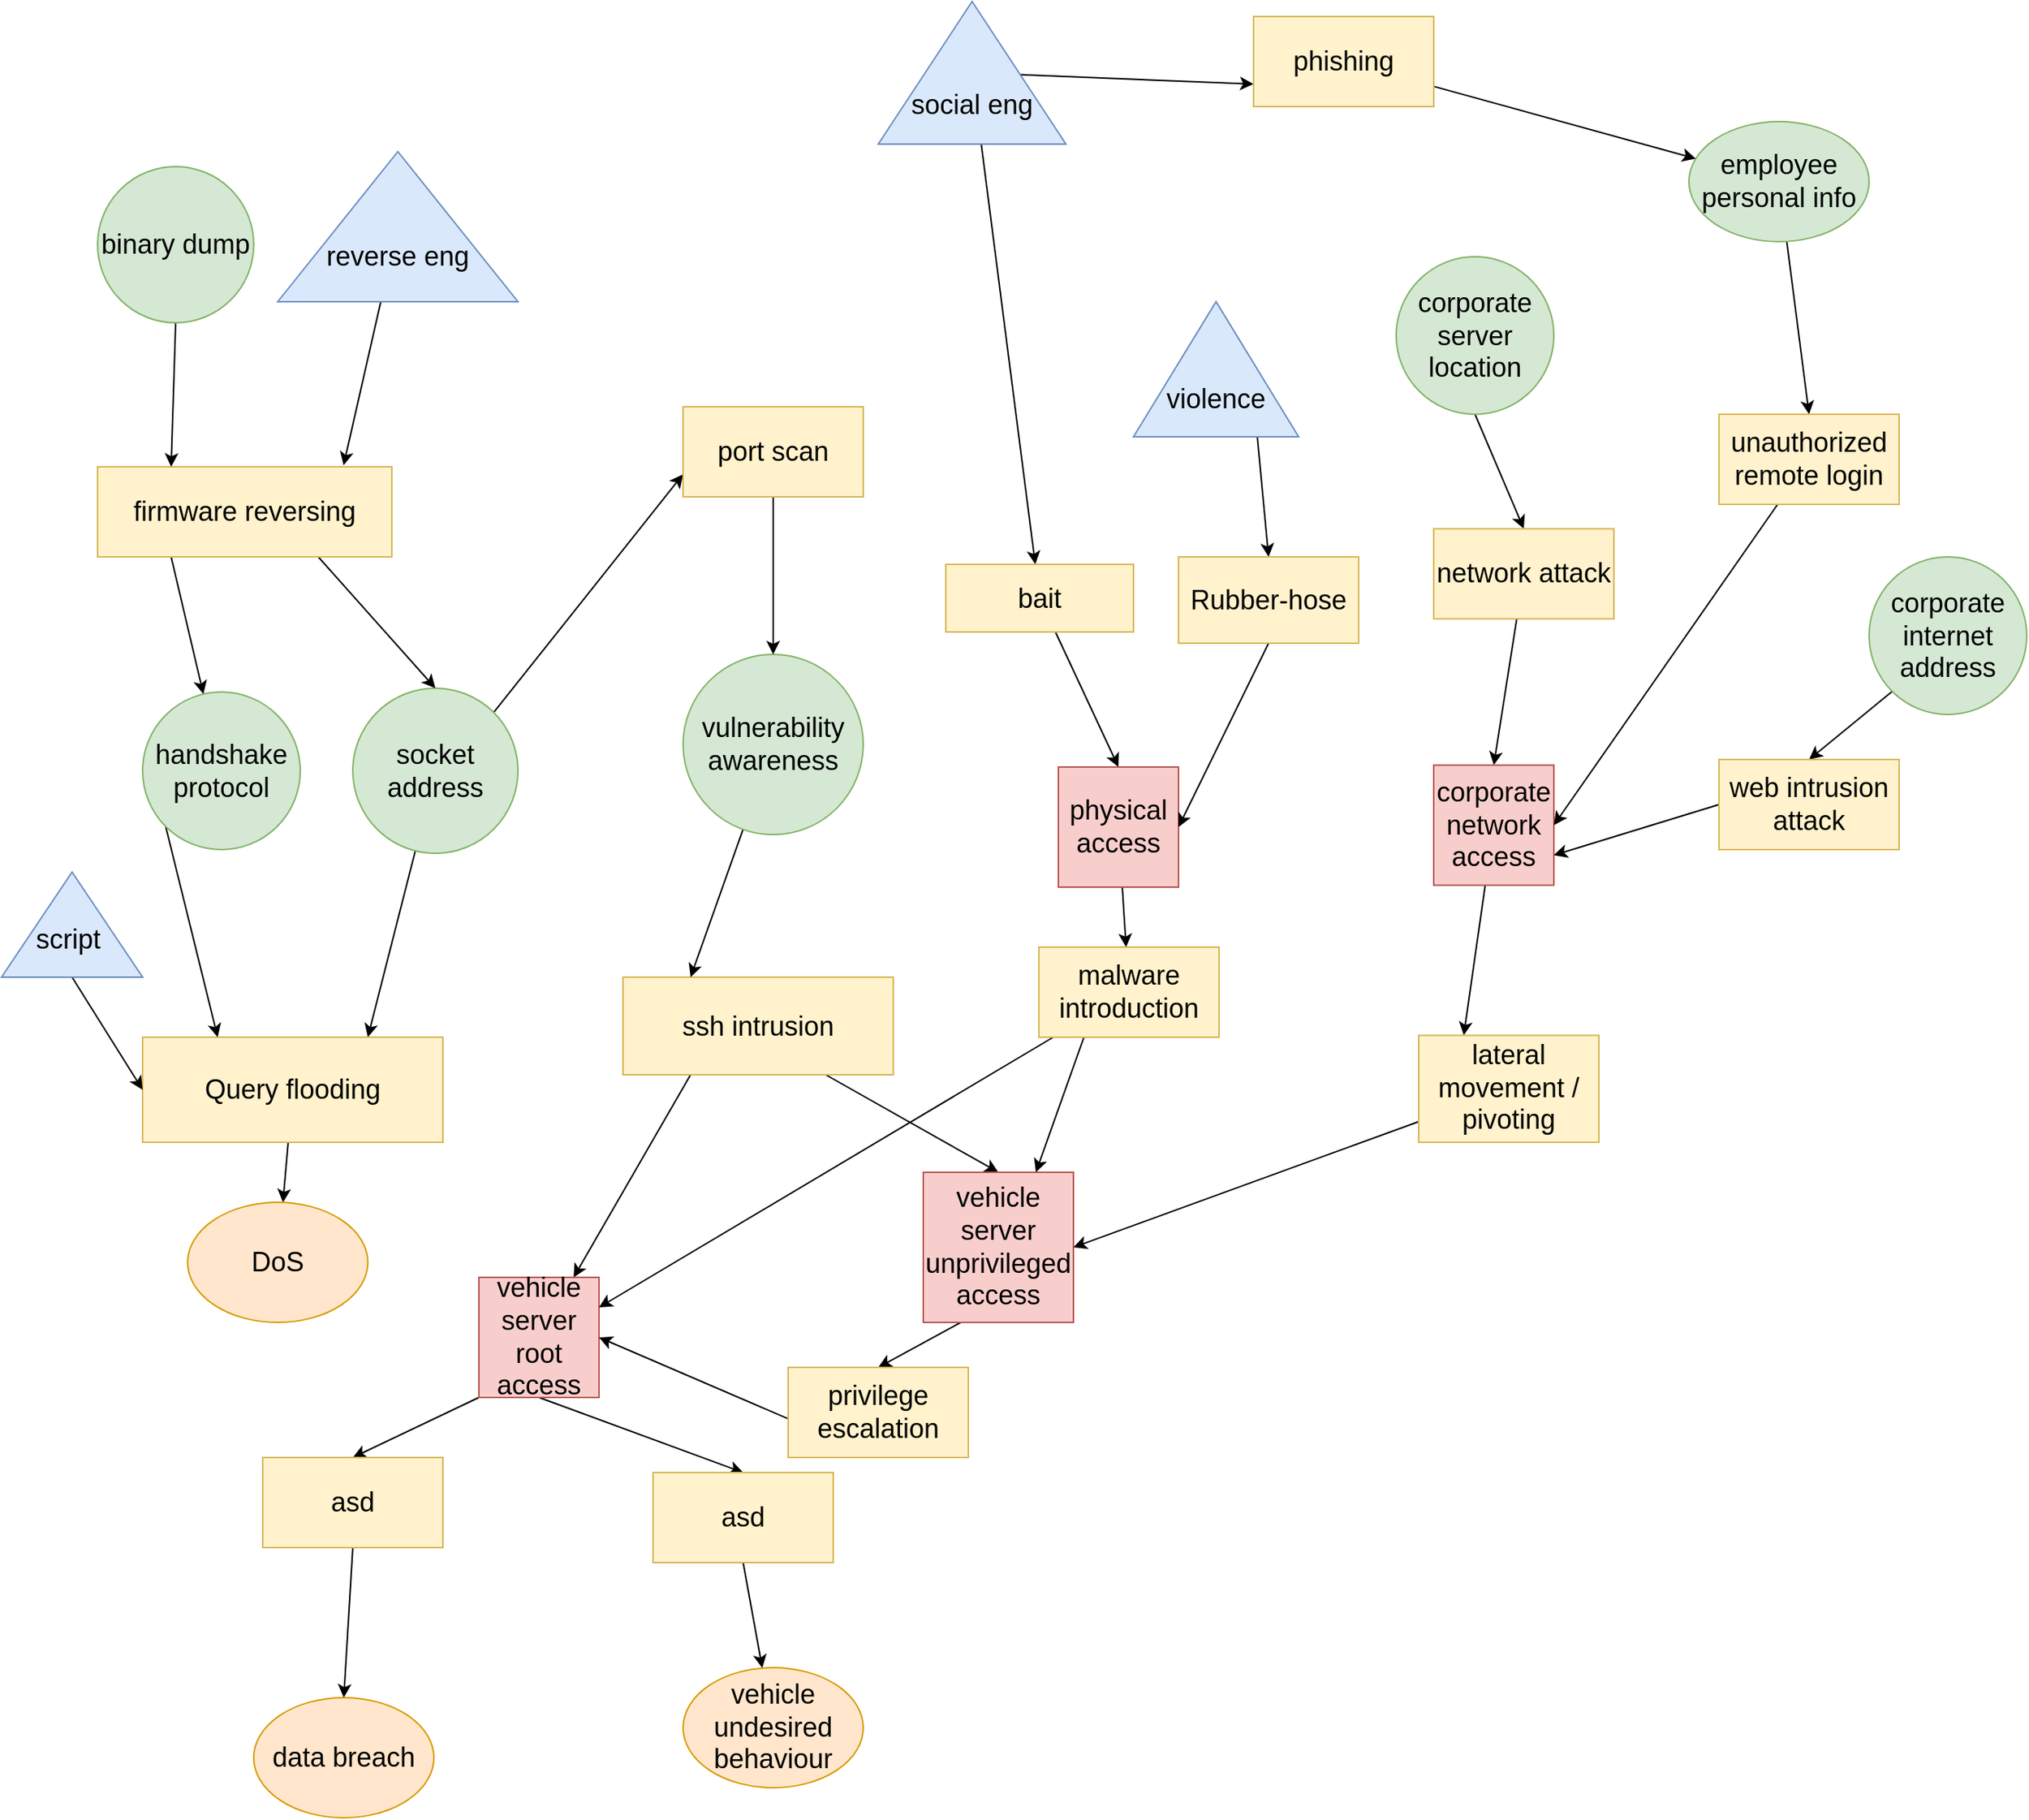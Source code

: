 <mxfile version="14.8.1" type="device"><diagram id="APMf2MKzaOCVo2fB6vrA" name="Pagina-1"><mxGraphModel dx="1689" dy="1031" grid="1" gridSize="10" guides="1" tooltips="1" connect="1" arrows="1" fold="1" page="1" pageScale="1" pageWidth="827" pageHeight="1169" math="0" shadow="0"><root><mxCell id="0"/><mxCell id="1" parent="0"/><mxCell id="iv9YbzfkUgFIn9TQGRPA-5" style="rounded=0;orthogonalLoop=1;jettySize=auto;html=1;entryX=0.75;entryY=0;entryDx=0;entryDy=0;fontSize=18;" parent="1" source="iv9YbzfkUgFIn9TQGRPA-1" target="iv9YbzfkUgFIn9TQGRPA-2" edge="1"><mxGeometry relative="1" as="geometry"/></mxCell><mxCell id="iv9YbzfkUgFIn9TQGRPA-40" style="edgeStyle=none;rounded=0;orthogonalLoop=1;jettySize=auto;html=1;exitX=1;exitY=0;exitDx=0;exitDy=0;fontSize=18;entryX=0;entryY=0.75;entryDx=0;entryDy=0;" parent="1" source="iv9YbzfkUgFIn9TQGRPA-1" target="iv9YbzfkUgFIn9TQGRPA-41" edge="1"><mxGeometry relative="1" as="geometry"><mxPoint x="460" y="460.0" as="targetPoint"/></mxGeometry></mxCell><mxCell id="iv9YbzfkUgFIn9TQGRPA-1" value="socket address" style="ellipse;whiteSpace=wrap;html=1;aspect=fixed;fillColor=#d5e8d4;strokeColor=#82b366;fontSize=18;" parent="1" vertex="1"><mxGeometry x="250" y="557.5" width="110" height="110" as="geometry"/></mxCell><mxCell id="iv9YbzfkUgFIn9TQGRPA-9" style="edgeStyle=none;rounded=0;orthogonalLoop=1;jettySize=auto;html=1;fontSize=18;" parent="1" source="iv9YbzfkUgFIn9TQGRPA-2" target="iv9YbzfkUgFIn9TQGRPA-8" edge="1"><mxGeometry relative="1" as="geometry"/></mxCell><mxCell id="iv9YbzfkUgFIn9TQGRPA-2" value="Query flooding" style="rounded=0;whiteSpace=wrap;html=1;fillColor=#fff2cc;strokeColor=#d6b656;fontSize=18;" parent="1" vertex="1"><mxGeometry x="110" y="790" width="200" height="70" as="geometry"/></mxCell><mxCell id="iv9YbzfkUgFIn9TQGRPA-7" style="edgeStyle=none;rounded=0;orthogonalLoop=1;jettySize=auto;html=1;exitX=0;exitY=1;exitDx=0;exitDy=0;entryX=0.25;entryY=0;entryDx=0;entryDy=0;fontSize=18;" parent="1" source="iv9YbzfkUgFIn9TQGRPA-3" target="iv9YbzfkUgFIn9TQGRPA-2" edge="1"><mxGeometry relative="1" as="geometry"/></mxCell><mxCell id="iv9YbzfkUgFIn9TQGRPA-3" value="handshake protocol" style="ellipse;whiteSpace=wrap;html=1;aspect=fixed;fillColor=#d5e8d4;strokeColor=#82b366;fontSize=18;" parent="1" vertex="1"><mxGeometry x="110" y="560" width="105" height="105" as="geometry"/></mxCell><mxCell id="iv9YbzfkUgFIn9TQGRPA-6" style="edgeStyle=none;rounded=0;orthogonalLoop=1;jettySize=auto;html=1;exitX=0;exitY=0.5;exitDx=0;exitDy=0;entryX=0;entryY=0.5;entryDx=0;entryDy=0;fontSize=18;" parent="1" source="iv9YbzfkUgFIn9TQGRPA-4" target="iv9YbzfkUgFIn9TQGRPA-2" edge="1"><mxGeometry relative="1" as="geometry"/></mxCell><mxCell id="iv9YbzfkUgFIn9TQGRPA-4" value="script&amp;nbsp;" style="triangle;whiteSpace=wrap;html=1;direction=north;fillColor=#dae8fc;strokeColor=#6c8ebf;fontSize=18;spacingBottom=-20;" parent="1" vertex="1"><mxGeometry x="16" y="680" width="94" height="70" as="geometry"/></mxCell><mxCell id="iv9YbzfkUgFIn9TQGRPA-8" value="DoS" style="ellipse;whiteSpace=wrap;html=1;fillColor=#ffe6cc;strokeColor=#d79b00;fontSize=18;" parent="1" vertex="1"><mxGeometry x="140" y="900" width="120" height="80" as="geometry"/></mxCell><mxCell id="iv9YbzfkUgFIn9TQGRPA-11" style="edgeStyle=none;rounded=0;orthogonalLoop=1;jettySize=auto;html=1;exitX=0.25;exitY=1;exitDx=0;exitDy=0;fontSize=18;" parent="1" source="iv9YbzfkUgFIn9TQGRPA-10" target="iv9YbzfkUgFIn9TQGRPA-3" edge="1"><mxGeometry relative="1" as="geometry"><mxPoint x="478.484" y="570.0" as="sourcePoint"/></mxGeometry></mxCell><mxCell id="iv9YbzfkUgFIn9TQGRPA-16" style="edgeStyle=none;rounded=0;orthogonalLoop=1;jettySize=auto;html=1;entryX=0.5;entryY=0;entryDx=0;entryDy=0;exitX=0.75;exitY=1;exitDx=0;exitDy=0;fontSize=18;" parent="1" source="iv9YbzfkUgFIn9TQGRPA-10" target="iv9YbzfkUgFIn9TQGRPA-1" edge="1"><mxGeometry relative="1" as="geometry"><mxPoint x="394.0" y="555.09" as="sourcePoint"/></mxGeometry></mxCell><mxCell id="iv9YbzfkUgFIn9TQGRPA-10" value="firmware reversing" style="rounded=0;whiteSpace=wrap;html=1;fillColor=#fff2cc;strokeColor=#d6b656;fontSize=18;" parent="1" vertex="1"><mxGeometry x="80" y="410" width="196" height="60" as="geometry"/></mxCell><mxCell id="iv9YbzfkUgFIn9TQGRPA-13" style="edgeStyle=none;rounded=0;orthogonalLoop=1;jettySize=auto;html=1;entryX=0.836;entryY=-0.017;entryDx=0;entryDy=0;entryPerimeter=0;fontSize=18;" parent="1" source="iv9YbzfkUgFIn9TQGRPA-12" target="iv9YbzfkUgFIn9TQGRPA-10" edge="1"><mxGeometry relative="1" as="geometry"><mxPoint x="149.231" y="430.0" as="targetPoint"/></mxGeometry></mxCell><mxCell id="iv9YbzfkUgFIn9TQGRPA-12" value="reverse eng" style="triangle;whiteSpace=wrap;html=1;direction=north;fillColor=#dae8fc;strokeColor=#6c8ebf;labelPosition=center;verticalLabelPosition=middle;align=center;verticalAlign=middle;spacingTop=30;fontSize=18;spacingBottom=-10;" parent="1" vertex="1"><mxGeometry x="200" y="200" width="160" height="100" as="geometry"/></mxCell><mxCell id="iv9YbzfkUgFIn9TQGRPA-15" style="edgeStyle=none;rounded=0;orthogonalLoop=1;jettySize=auto;html=1;exitX=0.5;exitY=1;exitDx=0;exitDy=0;fontSize=18;entryX=0.25;entryY=0;entryDx=0;entryDy=0;" parent="1" source="iv9YbzfkUgFIn9TQGRPA-14" target="iv9YbzfkUgFIn9TQGRPA-10" edge="1"><mxGeometry relative="1" as="geometry"><mxPoint x="130.398" y="430.0" as="targetPoint"/></mxGeometry></mxCell><mxCell id="iv9YbzfkUgFIn9TQGRPA-14" value="binary dump" style="ellipse;whiteSpace=wrap;html=1;aspect=fixed;fillColor=#d5e8d4;strokeColor=#82b366;fontSize=18;" parent="1" vertex="1"><mxGeometry x="80" y="210" width="104" height="104" as="geometry"/></mxCell><mxCell id="iv9YbzfkUgFIn9TQGRPA-26" style="edgeStyle=none;rounded=0;orthogonalLoop=1;jettySize=auto;html=1;exitX=0.25;exitY=1;exitDx=0;exitDy=0;fontSize=18;" parent="1" source="iv9YbzfkUgFIn9TQGRPA-24" target="iv9YbzfkUgFIn9TQGRPA-25" edge="1"><mxGeometry relative="1" as="geometry"/></mxCell><mxCell id="iv9YbzfkUgFIn9TQGRPA-27" style="edgeStyle=none;rounded=0;orthogonalLoop=1;jettySize=auto;html=1;exitX=0.75;exitY=1;exitDx=0;exitDy=0;fontSize=18;entryX=0.5;entryY=0;entryDx=0;entryDy=0;" parent="1" source="iv9YbzfkUgFIn9TQGRPA-24" target="iv9YbzfkUgFIn9TQGRPA-28" edge="1"><mxGeometry relative="1" as="geometry"><mxPoint x="670" y="900.0" as="targetPoint"/></mxGeometry></mxCell><mxCell id="iv9YbzfkUgFIn9TQGRPA-24" value="ssh intrusion" style="rounded=0;whiteSpace=wrap;html=1;fillColor=#fff2cc;strokeColor=#d6b656;fontSize=18;" parent="1" vertex="1"><mxGeometry x="430" y="750" width="180" height="65" as="geometry"/></mxCell><mxCell id="ct--erdy3PbiBGgqdDvX-2" style="rounded=0;orthogonalLoop=1;jettySize=auto;html=1;exitX=0;exitY=1;exitDx=0;exitDy=0;entryX=0.5;entryY=0;entryDx=0;entryDy=0;" edge="1" parent="1" source="iv9YbzfkUgFIn9TQGRPA-25" target="ct--erdy3PbiBGgqdDvX-1"><mxGeometry relative="1" as="geometry"/></mxCell><mxCell id="ct--erdy3PbiBGgqdDvX-6" style="rounded=0;orthogonalLoop=1;jettySize=auto;html=1;exitX=0.5;exitY=1;exitDx=0;exitDy=0;entryX=0.5;entryY=0;entryDx=0;entryDy=0;" edge="1" parent="1" source="iv9YbzfkUgFIn9TQGRPA-25" target="ct--erdy3PbiBGgqdDvX-5"><mxGeometry relative="1" as="geometry"/></mxCell><mxCell id="iv9YbzfkUgFIn9TQGRPA-25" value="vehicle server root access" style="whiteSpace=wrap;html=1;aspect=fixed;fontSize=18;fillColor=#f8cecc;strokeColor=#b85450;" parent="1" vertex="1"><mxGeometry x="334" y="950" width="80" height="80" as="geometry"/></mxCell><mxCell id="iv9YbzfkUgFIn9TQGRPA-30" style="edgeStyle=none;rounded=0;orthogonalLoop=1;jettySize=auto;html=1;exitX=0.25;exitY=1;exitDx=0;exitDy=0;entryX=0.5;entryY=0;entryDx=0;entryDy=0;fontSize=18;" parent="1" source="iv9YbzfkUgFIn9TQGRPA-28" target="iv9YbzfkUgFIn9TQGRPA-29" edge="1"><mxGeometry relative="1" as="geometry"/></mxCell><mxCell id="iv9YbzfkUgFIn9TQGRPA-28" value="vehicle server unprivileged access" style="whiteSpace=wrap;html=1;aspect=fixed;fontSize=18;fillColor=#f8cecc;strokeColor=#b85450;" parent="1" vertex="1"><mxGeometry x="630" y="880" width="100" height="100" as="geometry"/></mxCell><mxCell id="iv9YbzfkUgFIn9TQGRPA-31" style="edgeStyle=none;rounded=0;orthogonalLoop=1;jettySize=auto;html=1;exitX=0.5;exitY=1;exitDx=0;exitDy=0;entryX=1;entryY=0.5;entryDx=0;entryDy=0;fontSize=18;" parent="1" source="iv9YbzfkUgFIn9TQGRPA-29" target="iv9YbzfkUgFIn9TQGRPA-25" edge="1"><mxGeometry relative="1" as="geometry"/></mxCell><mxCell id="iv9YbzfkUgFIn9TQGRPA-29" value="privilege escalation" style="rounded=0;whiteSpace=wrap;html=1;fontSize=18;fillColor=#fff2cc;strokeColor=#d6b656;" parent="1" vertex="1"><mxGeometry x="540" y="1010" width="120" height="60" as="geometry"/></mxCell><mxCell id="iv9YbzfkUgFIn9TQGRPA-33" style="edgeStyle=none;rounded=0;orthogonalLoop=1;jettySize=auto;html=1;entryX=0.25;entryY=0;entryDx=0;entryDy=0;fontSize=18;" parent="1" source="iv9YbzfkUgFIn9TQGRPA-32" target="iv9YbzfkUgFIn9TQGRPA-24" edge="1"><mxGeometry relative="1" as="geometry"/></mxCell><mxCell id="iv9YbzfkUgFIn9TQGRPA-32" value="vulnerability awareness" style="ellipse;whiteSpace=wrap;html=1;aspect=fixed;fontSize=18;fillColor=#d5e8d4;strokeColor=#82b366;" parent="1" vertex="1"><mxGeometry x="470" y="535" width="120" height="120" as="geometry"/></mxCell><mxCell id="iv9YbzfkUgFIn9TQGRPA-35" value="data breach" style="ellipse;whiteSpace=wrap;html=1;fontSize=18;fillColor=#ffe6cc;strokeColor=#d79b00;" parent="1" vertex="1"><mxGeometry x="184" y="1230" width="120" height="80" as="geometry"/></mxCell><mxCell id="iv9YbzfkUgFIn9TQGRPA-37" value="vehicle undesired behaviour" style="ellipse;whiteSpace=wrap;html=1;fontSize=18;fillColor=#ffe6cc;strokeColor=#d79b00;" parent="1" vertex="1"><mxGeometry x="470" y="1210" width="120" height="80" as="geometry"/></mxCell><mxCell id="iv9YbzfkUgFIn9TQGRPA-42" style="edgeStyle=none;rounded=0;orthogonalLoop=1;jettySize=auto;html=1;fontSize=18;" parent="1" source="iv9YbzfkUgFIn9TQGRPA-41" target="iv9YbzfkUgFIn9TQGRPA-32" edge="1"><mxGeometry relative="1" as="geometry"><mxPoint x="530" y="500.0" as="targetPoint"/></mxGeometry></mxCell><mxCell id="iv9YbzfkUgFIn9TQGRPA-41" value="port scan" style="rounded=0;whiteSpace=wrap;html=1;fontSize=18;fillColor=#fff2cc;strokeColor=#d6b656;" parent="1" vertex="1"><mxGeometry x="470" y="370" width="120" height="60" as="geometry"/></mxCell><mxCell id="iv9YbzfkUgFIn9TQGRPA-46" style="edgeStyle=none;rounded=0;orthogonalLoop=1;jettySize=auto;html=1;fontSize=18;" parent="1" source="iv9YbzfkUgFIn9TQGRPA-44" target="iv9YbzfkUgFIn9TQGRPA-45" edge="1"><mxGeometry relative="1" as="geometry"/></mxCell><mxCell id="iv9YbzfkUgFIn9TQGRPA-65" style="edgeStyle=none;rounded=0;orthogonalLoop=1;jettySize=auto;html=1;entryX=0.5;entryY=0;entryDx=0;entryDy=0;fontSize=18;exitX=0;exitY=0.75;exitDx=0;exitDy=0;" parent="1" source="iv9YbzfkUgFIn9TQGRPA-66" target="iv9YbzfkUgFIn9TQGRPA-64" edge="1"><mxGeometry relative="1" as="geometry"><mxPoint x="820" y="370" as="sourcePoint"/></mxGeometry></mxCell><mxCell id="iv9YbzfkUgFIn9TQGRPA-69" style="edgeStyle=none;rounded=0;orthogonalLoop=1;jettySize=auto;html=1;entryX=0;entryY=0.75;entryDx=0;entryDy=0;fontSize=18;" parent="1" source="iv9YbzfkUgFIn9TQGRPA-44" target="iv9YbzfkUgFIn9TQGRPA-68" edge="1"><mxGeometry relative="1" as="geometry"/></mxCell><mxCell id="iv9YbzfkUgFIn9TQGRPA-44" value="social eng" style="triangle;whiteSpace=wrap;html=1;direction=north;fillColor=#dae8fc;strokeColor=#6c8ebf;fontSize=18;spacingTop=20;spacing=2;spacingBottom=-23;spacingLeft=0;spacingRight=0;" parent="1" vertex="1"><mxGeometry x="600" y="100" width="125" height="95" as="geometry"/></mxCell><mxCell id="iv9YbzfkUgFIn9TQGRPA-47" style="edgeStyle=none;rounded=0;orthogonalLoop=1;jettySize=auto;html=1;fontSize=18;entryX=0.5;entryY=0;entryDx=0;entryDy=0;" parent="1" source="iv9YbzfkUgFIn9TQGRPA-45" target="iv9YbzfkUgFIn9TQGRPA-50" edge="1"><mxGeometry relative="1" as="geometry"><mxPoint x="770" y="570.0" as="targetPoint"/></mxGeometry></mxCell><mxCell id="iv9YbzfkUgFIn9TQGRPA-45" value="bait" style="rounded=0;whiteSpace=wrap;html=1;fontSize=18;fillColor=#fff2cc;strokeColor=#d6b656;" parent="1" vertex="1"><mxGeometry x="645" y="475" width="125" height="45" as="geometry"/></mxCell><mxCell id="iv9YbzfkUgFIn9TQGRPA-52" style="edgeStyle=none;rounded=0;orthogonalLoop=1;jettySize=auto;html=1;fontSize=18;" parent="1" source="iv9YbzfkUgFIn9TQGRPA-50" target="iv9YbzfkUgFIn9TQGRPA-51" edge="1"><mxGeometry relative="1" as="geometry"/></mxCell><mxCell id="iv9YbzfkUgFIn9TQGRPA-50" value="physical access" style="whiteSpace=wrap;html=1;aspect=fixed;fontSize=18;fillColor=#f8cecc;strokeColor=#b85450;" parent="1" vertex="1"><mxGeometry x="720" y="610" width="80" height="80" as="geometry"/></mxCell><mxCell id="iv9YbzfkUgFIn9TQGRPA-53" style="edgeStyle=none;rounded=0;orthogonalLoop=1;jettySize=auto;html=1;entryX=1;entryY=0.25;entryDx=0;entryDy=0;fontSize=18;" parent="1" source="iv9YbzfkUgFIn9TQGRPA-51" target="iv9YbzfkUgFIn9TQGRPA-25" edge="1"><mxGeometry relative="1" as="geometry"/></mxCell><mxCell id="iv9YbzfkUgFIn9TQGRPA-54" style="edgeStyle=none;rounded=0;orthogonalLoop=1;jettySize=auto;html=1;exitX=0.25;exitY=1;exitDx=0;exitDy=0;fontSize=18;entryX=0.75;entryY=0;entryDx=0;entryDy=0;" parent="1" source="iv9YbzfkUgFIn9TQGRPA-51" target="iv9YbzfkUgFIn9TQGRPA-28" edge="1"><mxGeometry relative="1" as="geometry"><mxPoint x="870" y="1000" as="targetPoint"/></mxGeometry></mxCell><mxCell id="iv9YbzfkUgFIn9TQGRPA-51" value="malware introduction" style="rounded=0;whiteSpace=wrap;html=1;fontSize=18;fillColor=#fff2cc;strokeColor=#d6b656;" parent="1" vertex="1"><mxGeometry x="707" y="730" width="120" height="60" as="geometry"/></mxCell><mxCell id="iv9YbzfkUgFIn9TQGRPA-57" style="edgeStyle=none;rounded=0;orthogonalLoop=1;jettySize=auto;html=1;exitX=0.5;exitY=1;exitDx=0;exitDy=0;entryX=0.5;entryY=0;entryDx=0;entryDy=0;fontSize=18;" parent="1" source="iv9YbzfkUgFIn9TQGRPA-55" target="iv9YbzfkUgFIn9TQGRPA-56" edge="1"><mxGeometry relative="1" as="geometry"><mxPoint x="1000" y="210.0" as="targetPoint"/></mxGeometry></mxCell><mxCell id="iv9YbzfkUgFIn9TQGRPA-55" value="corporate server location" style="ellipse;whiteSpace=wrap;html=1;aspect=fixed;fontSize=18;fillColor=#d5e8d4;strokeColor=#82b366;" parent="1" vertex="1"><mxGeometry x="945" y="270" width="105" height="105" as="geometry"/></mxCell><mxCell id="iv9YbzfkUgFIn9TQGRPA-58" style="edgeStyle=none;rounded=0;orthogonalLoop=1;jettySize=auto;html=1;entryX=1;entryY=0.5;entryDx=0;entryDy=0;fontSize=18;exitX=0.5;exitY=1;exitDx=0;exitDy=0;" parent="1" source="iv9YbzfkUgFIn9TQGRPA-64" target="iv9YbzfkUgFIn9TQGRPA-50" edge="1"><mxGeometry relative="1" as="geometry"><mxPoint x="860" y="600" as="sourcePoint"/></mxGeometry></mxCell><mxCell id="iv9YbzfkUgFIn9TQGRPA-60" style="edgeStyle=none;rounded=0;orthogonalLoop=1;jettySize=auto;html=1;entryX=0.5;entryY=0;entryDx=0;entryDy=0;fontSize=18;" parent="1" source="iv9YbzfkUgFIn9TQGRPA-56" target="iv9YbzfkUgFIn9TQGRPA-59" edge="1"><mxGeometry relative="1" as="geometry"/></mxCell><mxCell id="iv9YbzfkUgFIn9TQGRPA-56" value="network attack" style="rounded=0;whiteSpace=wrap;html=1;fontSize=18;fillColor=#fff2cc;strokeColor=#d6b656;" parent="1" vertex="1"><mxGeometry x="970" y="451.25" width="120" height="60" as="geometry"/></mxCell><mxCell id="iv9YbzfkUgFIn9TQGRPA-61" style="edgeStyle=none;rounded=0;orthogonalLoop=1;jettySize=auto;html=1;fontSize=18;entryX=0.25;entryY=0;entryDx=0;entryDy=0;" parent="1" source="iv9YbzfkUgFIn9TQGRPA-59" target="iv9YbzfkUgFIn9TQGRPA-62" edge="1"><mxGeometry relative="1" as="geometry"><mxPoint x="1010" y="808.75" as="targetPoint"/></mxGeometry></mxCell><mxCell id="iv9YbzfkUgFIn9TQGRPA-59" value="corporate network access" style="whiteSpace=wrap;html=1;aspect=fixed;fontSize=18;fillColor=#f8cecc;strokeColor=#b85450;" parent="1" vertex="1"><mxGeometry x="970" y="608.75" width="80" height="80" as="geometry"/></mxCell><mxCell id="iv9YbzfkUgFIn9TQGRPA-63" style="edgeStyle=none;rounded=0;orthogonalLoop=1;jettySize=auto;html=1;entryX=1;entryY=0.5;entryDx=0;entryDy=0;fontSize=18;" parent="1" source="iv9YbzfkUgFIn9TQGRPA-62" target="iv9YbzfkUgFIn9TQGRPA-28" edge="1"><mxGeometry relative="1" as="geometry"/></mxCell><mxCell id="iv9YbzfkUgFIn9TQGRPA-62" value="lateral movement / pivoting" style="rounded=0;whiteSpace=wrap;html=1;fontSize=18;fillColor=#fff2cc;strokeColor=#d6b656;" parent="1" vertex="1"><mxGeometry x="960" y="788.75" width="120" height="71.25" as="geometry"/></mxCell><mxCell id="iv9YbzfkUgFIn9TQGRPA-64" value="Rubber-hose" style="rounded=0;whiteSpace=wrap;html=1;fontSize=18;fillColor=#fff2cc;strokeColor=#d6b656;" parent="1" vertex="1"><mxGeometry x="800" y="470" width="120" height="57.5" as="geometry"/></mxCell><mxCell id="iv9YbzfkUgFIn9TQGRPA-66" value="violence" style="triangle;whiteSpace=wrap;html=1;direction=north;fillColor=#dae8fc;strokeColor=#6c8ebf;fontSize=18;spacingBottom=-20;spacingTop=20;" parent="1" vertex="1"><mxGeometry x="770" y="300" width="110" height="90" as="geometry"/></mxCell><mxCell id="iv9YbzfkUgFIn9TQGRPA-72" style="edgeStyle=none;rounded=0;orthogonalLoop=1;jettySize=auto;html=1;entryX=0.5;entryY=0;entryDx=0;entryDy=0;fontSize=18;" parent="1" source="iv9YbzfkUgFIn9TQGRPA-67" target="iv9YbzfkUgFIn9TQGRPA-71" edge="1"><mxGeometry relative="1" as="geometry"/></mxCell><mxCell id="iv9YbzfkUgFIn9TQGRPA-67" value="employee personal info" style="ellipse;whiteSpace=wrap;html=1;fontSize=18;fillColor=#d5e8d4;strokeColor=#82b366;" parent="1" vertex="1"><mxGeometry x="1140" y="180" width="120" height="80" as="geometry"/></mxCell><mxCell id="iv9YbzfkUgFIn9TQGRPA-70" style="edgeStyle=none;rounded=0;orthogonalLoop=1;jettySize=auto;html=1;fontSize=18;" parent="1" source="iv9YbzfkUgFIn9TQGRPA-68" target="iv9YbzfkUgFIn9TQGRPA-67" edge="1"><mxGeometry relative="1" as="geometry"/></mxCell><mxCell id="iv9YbzfkUgFIn9TQGRPA-68" value="phishing" style="rounded=0;whiteSpace=wrap;html=1;fontSize=18;fillColor=#fff2cc;strokeColor=#d6b656;" parent="1" vertex="1"><mxGeometry x="850" y="110" width="120" height="60" as="geometry"/></mxCell><mxCell id="iv9YbzfkUgFIn9TQGRPA-73" style="edgeStyle=none;rounded=0;orthogonalLoop=1;jettySize=auto;html=1;entryX=1;entryY=0.5;entryDx=0;entryDy=0;fontSize=18;" parent="1" source="iv9YbzfkUgFIn9TQGRPA-71" target="iv9YbzfkUgFIn9TQGRPA-59" edge="1"><mxGeometry relative="1" as="geometry"><mxPoint x="1180" y="570" as="sourcePoint"/></mxGeometry></mxCell><mxCell id="iv9YbzfkUgFIn9TQGRPA-71" value="unauthorized remote login" style="rounded=0;whiteSpace=wrap;html=1;fontSize=18;fillColor=#fff2cc;strokeColor=#d6b656;" parent="1" vertex="1"><mxGeometry x="1160" y="375" width="120" height="60" as="geometry"/></mxCell><mxCell id="iv9YbzfkUgFIn9TQGRPA-77" style="edgeStyle=none;rounded=0;orthogonalLoop=1;jettySize=auto;html=1;exitX=0;exitY=1;exitDx=0;exitDy=0;entryX=0.5;entryY=0;entryDx=0;entryDy=0;fontSize=18;" parent="1" source="iv9YbzfkUgFIn9TQGRPA-75" target="iv9YbzfkUgFIn9TQGRPA-76" edge="1"><mxGeometry relative="1" as="geometry"/></mxCell><mxCell id="iv9YbzfkUgFIn9TQGRPA-75" value="corporate internet address" style="ellipse;whiteSpace=wrap;html=1;aspect=fixed;fontSize=18;fillColor=#d5e8d4;strokeColor=#82b366;" parent="1" vertex="1"><mxGeometry x="1260" y="470" width="105" height="105" as="geometry"/></mxCell><mxCell id="iv9YbzfkUgFIn9TQGRPA-78" style="edgeStyle=none;rounded=0;orthogonalLoop=1;jettySize=auto;html=1;exitX=0;exitY=0.5;exitDx=0;exitDy=0;entryX=1;entryY=0.75;entryDx=0;entryDy=0;fontSize=18;" parent="1" source="iv9YbzfkUgFIn9TQGRPA-76" target="iv9YbzfkUgFIn9TQGRPA-59" edge="1"><mxGeometry relative="1" as="geometry"/></mxCell><mxCell id="iv9YbzfkUgFIn9TQGRPA-76" value="web intrusion attack" style="rounded=0;whiteSpace=wrap;html=1;fontSize=18;fillColor=#fff2cc;strokeColor=#d6b656;" parent="1" vertex="1"><mxGeometry x="1160" y="605" width="120" height="60" as="geometry"/></mxCell><mxCell id="ct--erdy3PbiBGgqdDvX-3" style="rounded=0;orthogonalLoop=1;jettySize=auto;html=1;exitX=0.5;exitY=1;exitDx=0;exitDy=0;entryX=0.5;entryY=0;entryDx=0;entryDy=0;" edge="1" parent="1" source="ct--erdy3PbiBGgqdDvX-1" target="iv9YbzfkUgFIn9TQGRPA-35"><mxGeometry relative="1" as="geometry"/></mxCell><mxCell id="ct--erdy3PbiBGgqdDvX-1" value="asd" style="rounded=0;whiteSpace=wrap;html=1;fontSize=18;fillColor=#fff2cc;strokeColor=#d6b656;" vertex="1" parent="1"><mxGeometry x="190" y="1070" width="120" height="60" as="geometry"/></mxCell><mxCell id="ct--erdy3PbiBGgqdDvX-7" style="rounded=0;orthogonalLoop=1;jettySize=auto;html=1;exitX=0.5;exitY=1;exitDx=0;exitDy=0;" edge="1" parent="1" source="ct--erdy3PbiBGgqdDvX-5" target="iv9YbzfkUgFIn9TQGRPA-37"><mxGeometry relative="1" as="geometry"/></mxCell><mxCell id="ct--erdy3PbiBGgqdDvX-5" value="asd" style="rounded=0;whiteSpace=wrap;html=1;fontSize=18;fillColor=#fff2cc;strokeColor=#d6b656;" vertex="1" parent="1"><mxGeometry x="450" y="1080" width="120" height="60" as="geometry"/></mxCell></root></mxGraphModel></diagram></mxfile>